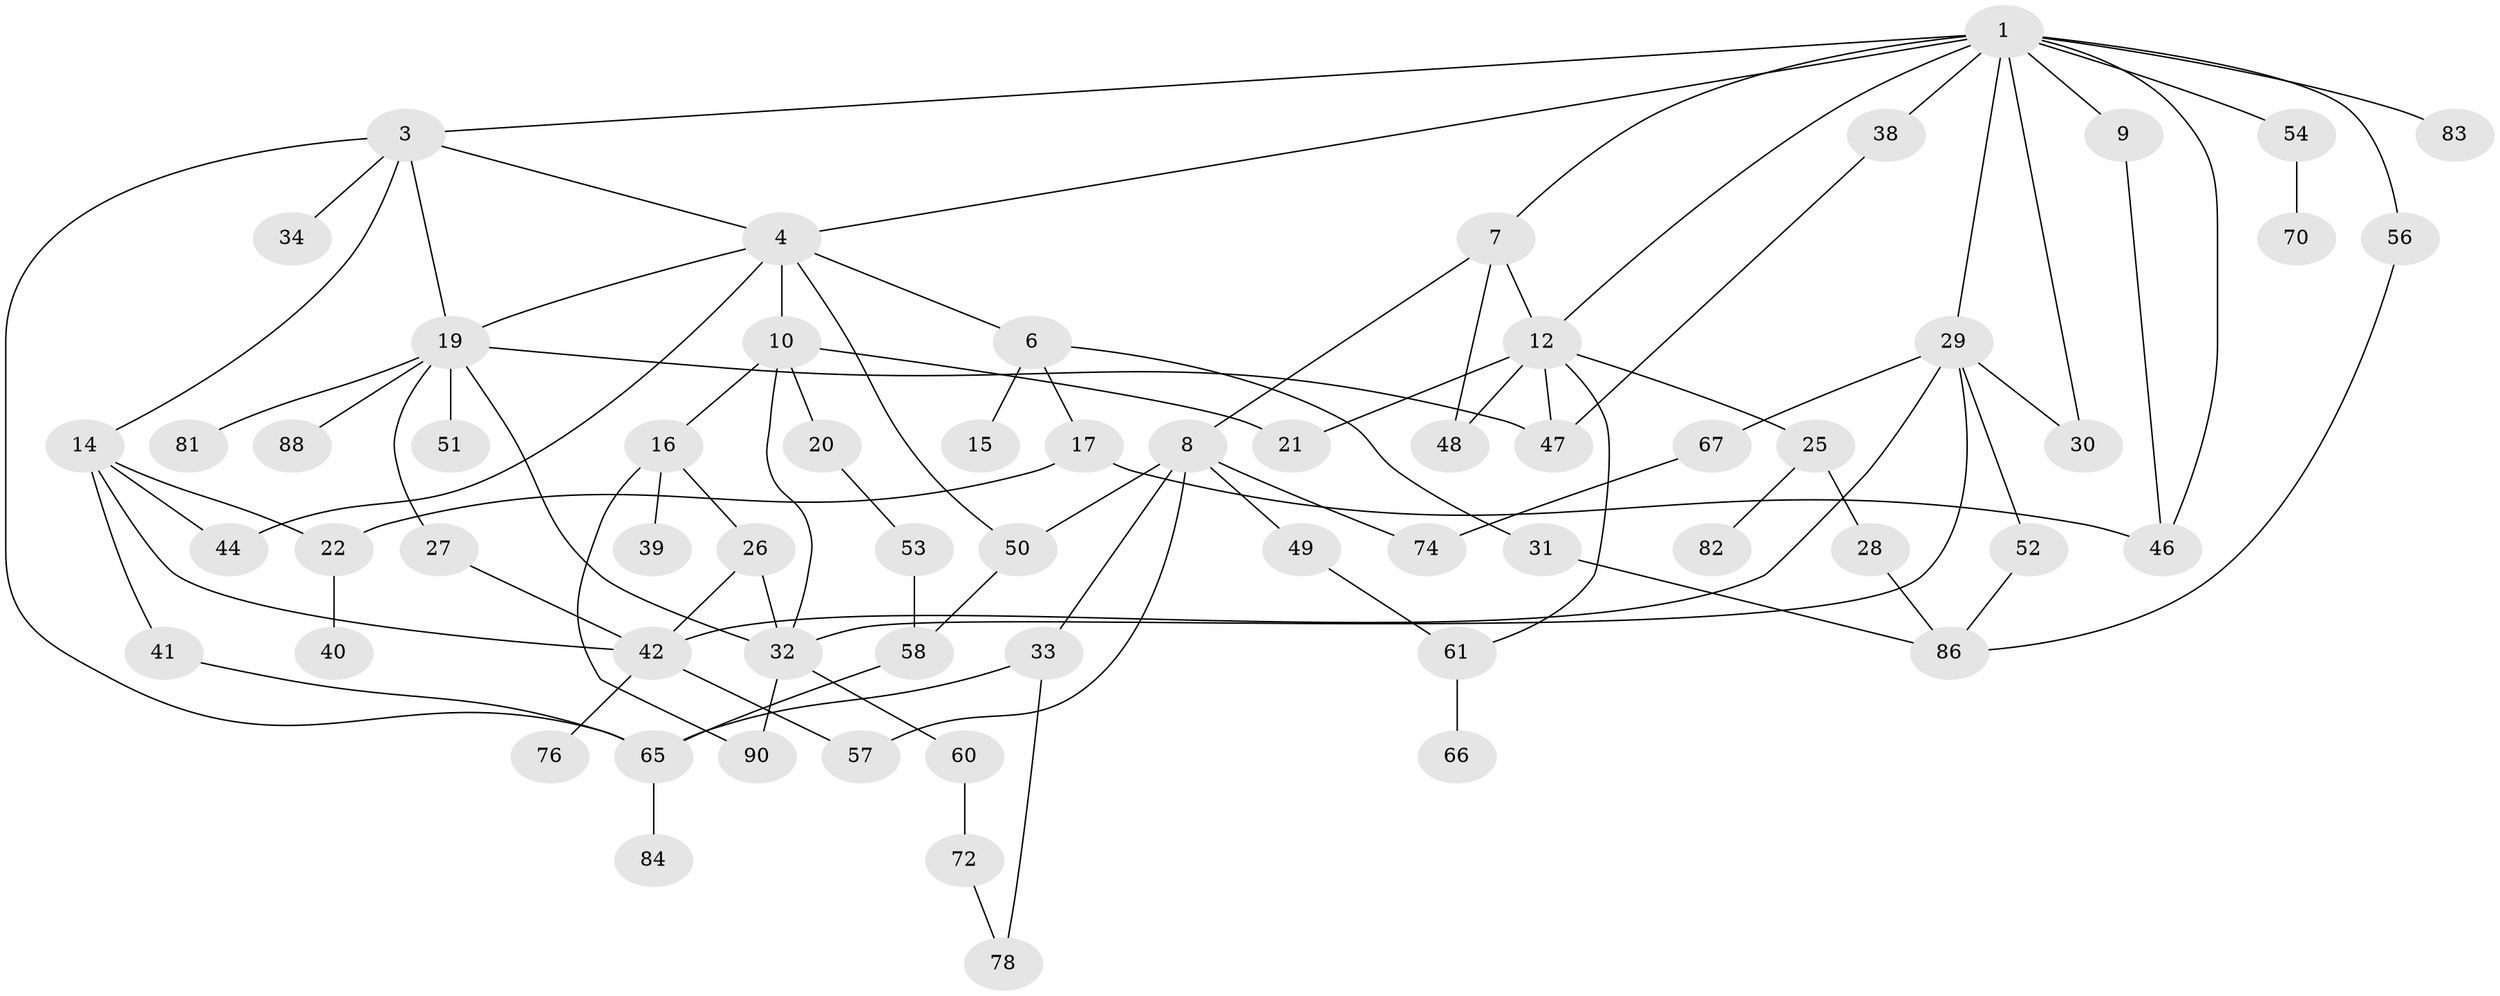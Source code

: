 // Generated by graph-tools (version 1.1) at 2025/51/02/27/25 19:51:41]
// undirected, 62 vertices, 92 edges
graph export_dot {
graph [start="1"]
  node [color=gray90,style=filled];
  1 [super="+2"];
  3 [super="+5"];
  4 [super="+68"];
  6 [super="+11"];
  7 [super="+89"];
  8 [super="+18"];
  9;
  10 [super="+95"];
  12 [super="+13"];
  14 [super="+36"];
  15;
  16 [super="+23"];
  17 [super="+24"];
  19 [super="+43"];
  20;
  21 [super="+75"];
  22;
  25 [super="+87"];
  26;
  27 [super="+35"];
  28;
  29 [super="+59"];
  30 [super="+92"];
  31 [super="+45"];
  32 [super="+37"];
  33 [super="+63"];
  34;
  38;
  39;
  40;
  41;
  42 [super="+55"];
  44;
  46 [super="+94"];
  47 [super="+64"];
  48 [super="+80"];
  49 [super="+96"];
  50 [super="+69"];
  51;
  52;
  53;
  54;
  56 [super="+71"];
  57 [super="+85"];
  58 [super="+93"];
  60 [super="+62"];
  61;
  65 [super="+73"];
  66;
  67;
  70;
  72 [super="+77"];
  74 [super="+79"];
  76;
  78;
  81;
  82;
  83;
  84;
  86 [super="+91"];
  88;
  90;
  1 -- 9;
  1 -- 29;
  1 -- 38;
  1 -- 56;
  1 -- 83;
  1 -- 3;
  1 -- 4;
  1 -- 7;
  1 -- 12;
  1 -- 46;
  1 -- 54;
  1 -- 30;
  3 -- 4;
  3 -- 34;
  3 -- 65;
  3 -- 19;
  3 -- 14;
  4 -- 6;
  4 -- 10;
  4 -- 44;
  4 -- 50;
  4 -- 19;
  6 -- 31;
  6 -- 17;
  6 -- 15;
  7 -- 8;
  7 -- 48;
  7 -- 12;
  8 -- 33;
  8 -- 49;
  8 -- 50;
  8 -- 57;
  8 -- 74;
  9 -- 46;
  10 -- 16;
  10 -- 20;
  10 -- 21;
  10 -- 32;
  12 -- 25;
  12 -- 47;
  12 -- 48;
  12 -- 21 [weight=2];
  12 -- 61;
  14 -- 44;
  14 -- 22;
  14 -- 41;
  14 -- 42;
  16 -- 26;
  16 -- 90;
  16 -- 39;
  17 -- 22;
  17 -- 46;
  19 -- 27;
  19 -- 51;
  19 -- 88;
  19 -- 32;
  19 -- 81;
  19 -- 47;
  20 -- 53;
  22 -- 40;
  25 -- 28;
  25 -- 82;
  26 -- 32;
  26 -- 42;
  27 -- 42;
  28 -- 86;
  29 -- 52;
  29 -- 67;
  29 -- 32;
  29 -- 30;
  29 -- 42;
  31 -- 86;
  32 -- 90;
  32 -- 60;
  33 -- 78;
  33 -- 65;
  38 -- 47;
  41 -- 65;
  42 -- 57;
  42 -- 76;
  49 -- 61;
  50 -- 58;
  52 -- 86;
  53 -- 58;
  54 -- 70;
  56 -- 86;
  58 -- 65;
  60 -- 72;
  61 -- 66;
  65 -- 84;
  67 -- 74;
  72 -- 78;
}
